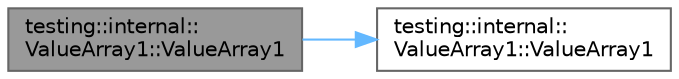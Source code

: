 digraph "testing::internal::ValueArray1::ValueArray1"
{
 // LATEX_PDF_SIZE
  bgcolor="transparent";
  edge [fontname=Helvetica,fontsize=10,labelfontname=Helvetica,labelfontsize=10];
  node [fontname=Helvetica,fontsize=10,shape=box,height=0.2,width=0.4];
  rankdir="LR";
  Node1 [id="Node000001",label="testing::internal::\lValueArray1::ValueArray1",height=0.2,width=0.4,color="gray40", fillcolor="grey60", style="filled", fontcolor="black",tooltip=" "];
  Node1 -> Node2 [id="edge1_Node000001_Node000002",color="steelblue1",style="solid",tooltip=" "];
  Node2 [id="Node000002",label="testing::internal::\lValueArray1::ValueArray1",height=0.2,width=0.4,color="grey40", fillcolor="white", style="filled",URL="$classtesting_1_1internal_1_1_value_array1.html#a8eaffed25a4ddbe790472ca07595a319",tooltip=" "];
}
